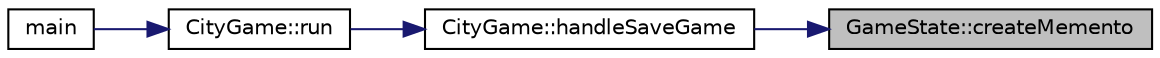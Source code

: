 digraph "GameState::createMemento"
{
 // LATEX_PDF_SIZE
  edge [fontname="Helvetica",fontsize="10",labelfontname="Helvetica",labelfontsize="10"];
  node [fontname="Helvetica",fontsize="10",shape=record];
  rankdir="RL";
  Node1 [label="GameState::createMemento",height=0.2,width=0.4,color="black", fillcolor="grey75", style="filled", fontcolor="black",tooltip="Creates a memento that captures the current game state."];
  Node1 -> Node2 [dir="back",color="midnightblue",fontsize="10",style="solid"];
  Node2 [label="CityGame::handleSaveGame",height=0.2,width=0.4,color="black", fillcolor="white", style="filled",URL="$classCityGame.html#a3b78d32844a4db23a82b07d9f63d98a6",tooltip=" "];
  Node2 -> Node3 [dir="back",color="midnightblue",fontsize="10",style="solid"];
  Node3 [label="CityGame::run",height=0.2,width=0.4,color="black", fillcolor="white", style="filled",URL="$classCityGame.html#ad26bc885078e071e3ad2b40787fcca18",tooltip=" "];
  Node3 -> Node4 [dir="back",color="midnightblue",fontsize="10",style="solid"];
  Node4 [label="main",height=0.2,width=0.4,color="black", fillcolor="white", style="filled",URL="$main_8cpp.html#ae66f6b31b5ad750f1fe042a706a4e3d4",tooltip=" "];
}
